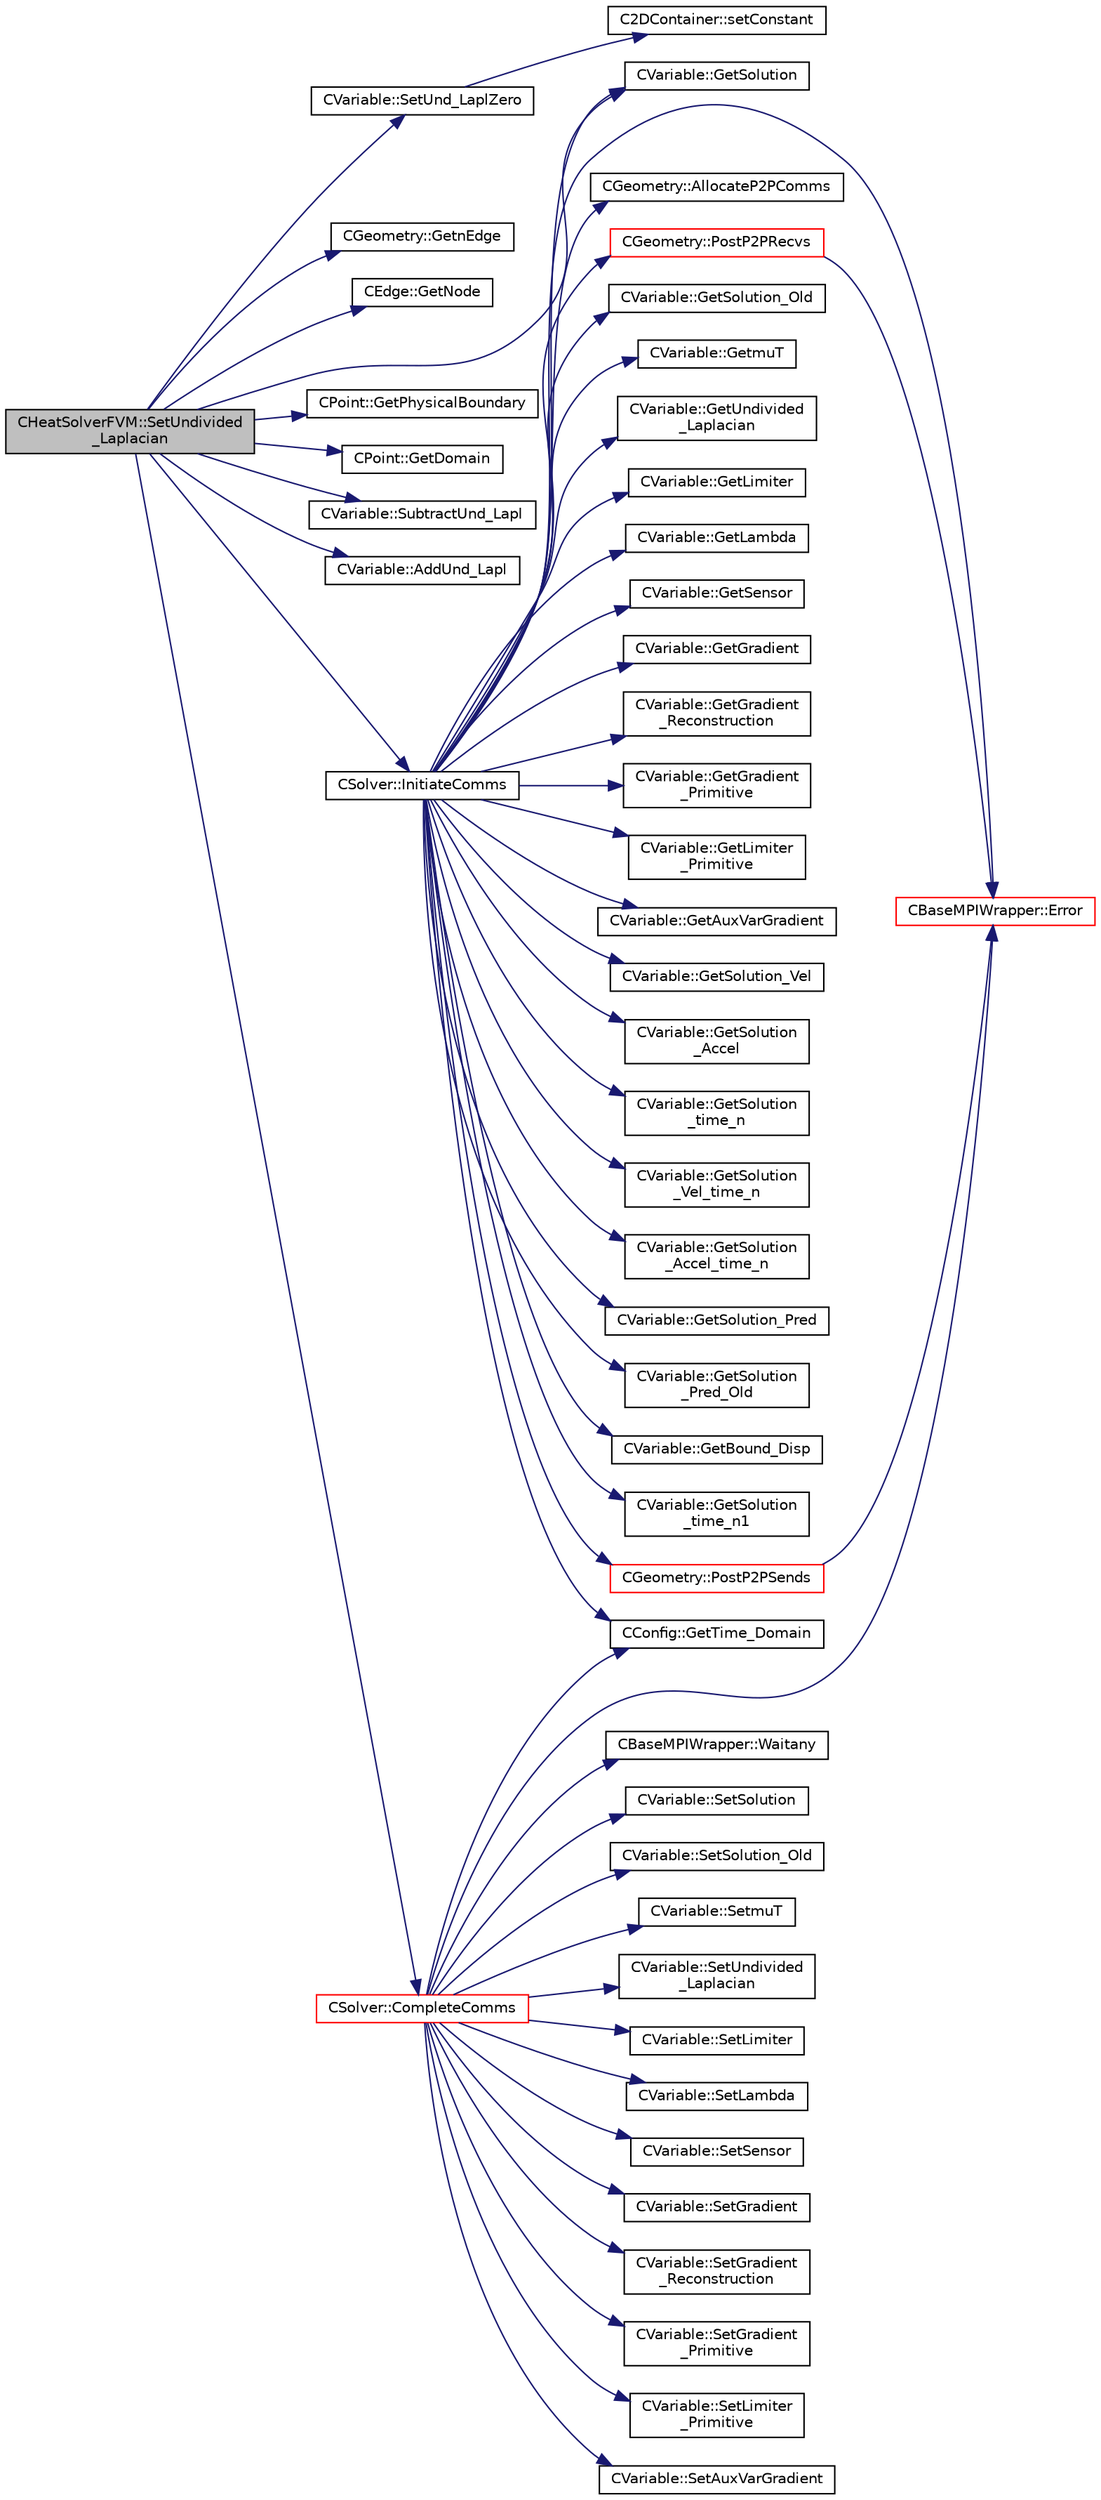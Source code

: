 digraph "CHeatSolverFVM::SetUndivided_Laplacian"
{
  edge [fontname="Helvetica",fontsize="10",labelfontname="Helvetica",labelfontsize="10"];
  node [fontname="Helvetica",fontsize="10",shape=record];
  rankdir="LR";
  Node768 [label="CHeatSolverFVM::SetUndivided\l_Laplacian",height=0.2,width=0.4,color="black", fillcolor="grey75", style="filled", fontcolor="black"];
  Node768 -> Node769 [color="midnightblue",fontsize="10",style="solid",fontname="Helvetica"];
  Node769 [label="CVariable::SetUnd_LaplZero",height=0.2,width=0.4,color="black", fillcolor="white", style="filled",URL="$class_c_variable.html#afd902392baa9f32817eb102ce3333b2d",tooltip="Set the undivided laplacian of the solution to zero. "];
  Node769 -> Node770 [color="midnightblue",fontsize="10",style="solid",fontname="Helvetica"];
  Node770 [label="C2DContainer::setConstant",height=0.2,width=0.4,color="black", fillcolor="white", style="filled",URL="$class_c2_d_container.html#ab9f8a545ab85abdd3291f0f65b4f411b",tooltip="Set value of all entries to \"value\". "];
  Node768 -> Node771 [color="midnightblue",fontsize="10",style="solid",fontname="Helvetica"];
  Node771 [label="CGeometry::GetnEdge",height=0.2,width=0.4,color="black", fillcolor="white", style="filled",URL="$class_c_geometry.html#a7d6e1e1d1e46da8f55ecbe1a9380530a",tooltip="Get number of edges. "];
  Node768 -> Node772 [color="midnightblue",fontsize="10",style="solid",fontname="Helvetica"];
  Node772 [label="CEdge::GetNode",height=0.2,width=0.4,color="black", fillcolor="white", style="filled",URL="$class_c_edge.html#aee33b61d646e3fe59a4e23284ab1bf33",tooltip="Get the nodes of the edge. "];
  Node768 -> Node773 [color="midnightblue",fontsize="10",style="solid",fontname="Helvetica"];
  Node773 [label="CVariable::GetSolution",height=0.2,width=0.4,color="black", fillcolor="white", style="filled",URL="$class_c_variable.html#a261483e39c23c1de7cb9aea7e917c121",tooltip="Get the solution. "];
  Node768 -> Node774 [color="midnightblue",fontsize="10",style="solid",fontname="Helvetica"];
  Node774 [label="CPoint::GetPhysicalBoundary",height=0.2,width=0.4,color="black", fillcolor="white", style="filled",URL="$class_c_point.html#a4eb5465beab412d0783a22515db2174d",tooltip="Provides information about if a point belong to the physical boundaries (without MPI). "];
  Node768 -> Node775 [color="midnightblue",fontsize="10",style="solid",fontname="Helvetica"];
  Node775 [label="CPoint::GetDomain",height=0.2,width=0.4,color="black", fillcolor="white", style="filled",URL="$class_c_point.html#a1d7e22a60d4cfef356af1cba2bab3e55",tooltip="For parallel computation, its indicates if a point must be computed or not. "];
  Node768 -> Node776 [color="midnightblue",fontsize="10",style="solid",fontname="Helvetica"];
  Node776 [label="CVariable::SubtractUnd_Lapl",height=0.2,width=0.4,color="black", fillcolor="white", style="filled",URL="$class_c_variable.html#a3e1fbb295367daa6dd39c85029aed7e5",tooltip="Subtract the value of the undivided laplacian of the solution. "];
  Node768 -> Node777 [color="midnightblue",fontsize="10",style="solid",fontname="Helvetica"];
  Node777 [label="CVariable::AddUnd_Lapl",height=0.2,width=0.4,color="black", fillcolor="white", style="filled",URL="$class_c_variable.html#acaff2b205cec5e022381dbc11411e535",tooltip="Add the value of the undivided laplacian of the solution. "];
  Node768 -> Node778 [color="midnightblue",fontsize="10",style="solid",fontname="Helvetica"];
  Node778 [label="CSolver::InitiateComms",height=0.2,width=0.4,color="black", fillcolor="white", style="filled",URL="$class_c_solver.html#a68ef94bc50683bd1f1d750b4a8cb7351",tooltip="Routine to load a solver quantity into the data structures for MPI point-to-point communication and t..."];
  Node778 -> Node779 [color="midnightblue",fontsize="10",style="solid",fontname="Helvetica"];
  Node779 [label="CConfig::GetTime_Domain",height=0.2,width=0.4,color="black", fillcolor="white", style="filled",URL="$class_c_config.html#a6a11350b3c8d7577318be43cda6f7292",tooltip="Check if the multizone problem is solved for time domain. "];
  Node778 -> Node780 [color="midnightblue",fontsize="10",style="solid",fontname="Helvetica"];
  Node780 [label="CBaseMPIWrapper::Error",height=0.2,width=0.4,color="red", fillcolor="white", style="filled",URL="$class_c_base_m_p_i_wrapper.html#a04457c47629bda56704e6a8804833eeb"];
  Node778 -> Node782 [color="midnightblue",fontsize="10",style="solid",fontname="Helvetica"];
  Node782 [label="CGeometry::AllocateP2PComms",height=0.2,width=0.4,color="black", fillcolor="white", style="filled",URL="$class_c_geometry.html#ab8d78a9f4017431b7542e154f58a7e63",tooltip="Routine to allocate buffers for point-to-point MPI communications. Also called to dynamically realloc..."];
  Node778 -> Node783 [color="midnightblue",fontsize="10",style="solid",fontname="Helvetica"];
  Node783 [label="CGeometry::PostP2PRecvs",height=0.2,width=0.4,color="red", fillcolor="white", style="filled",URL="$class_c_geometry.html#a35dd847b43dad069e3d73e376a0f32fb",tooltip="Routine to launch non-blocking recvs only for all point-to-point communication with neighboring parti..."];
  Node783 -> Node780 [color="midnightblue",fontsize="10",style="solid",fontname="Helvetica"];
  Node778 -> Node773 [color="midnightblue",fontsize="10",style="solid",fontname="Helvetica"];
  Node778 -> Node785 [color="midnightblue",fontsize="10",style="solid",fontname="Helvetica"];
  Node785 [label="CVariable::GetSolution_Old",height=0.2,width=0.4,color="black", fillcolor="white", style="filled",URL="$class_c_variable.html#a70a9df6b6cc631f9c3b9a3ef7b3ecfe4",tooltip="Get the old solution of the problem (Runge-Kutta method) "];
  Node778 -> Node786 [color="midnightblue",fontsize="10",style="solid",fontname="Helvetica"];
  Node786 [label="CVariable::GetmuT",height=0.2,width=0.4,color="black", fillcolor="white", style="filled",URL="$class_c_variable.html#ad35ee29420764dda0bbb574f7a7253e7",tooltip="Get the value of the eddy viscosity. "];
  Node778 -> Node787 [color="midnightblue",fontsize="10",style="solid",fontname="Helvetica"];
  Node787 [label="CVariable::GetUndivided\l_Laplacian",height=0.2,width=0.4,color="black", fillcolor="white", style="filled",URL="$class_c_variable.html#a1dd90f7826e65b6b9fe15becaf82b1af",tooltip="Get the undivided laplacian of the solution. "];
  Node778 -> Node788 [color="midnightblue",fontsize="10",style="solid",fontname="Helvetica"];
  Node788 [label="CVariable::GetLimiter",height=0.2,width=0.4,color="black", fillcolor="white", style="filled",URL="$class_c_variable.html#a9575966f5c250fca5f6c6ff4f2dd7558",tooltip="Get the value of the slope limiter. "];
  Node778 -> Node789 [color="midnightblue",fontsize="10",style="solid",fontname="Helvetica"];
  Node789 [label="CVariable::GetLambda",height=0.2,width=0.4,color="black", fillcolor="white", style="filled",URL="$class_c_variable.html#af0b6afbd2666eab791d902f50fc3e869",tooltip="Get the value of the spectral radius. "];
  Node778 -> Node790 [color="midnightblue",fontsize="10",style="solid",fontname="Helvetica"];
  Node790 [label="CVariable::GetSensor",height=0.2,width=0.4,color="black", fillcolor="white", style="filled",URL="$class_c_variable.html#afec545423f883bcd961ac9f1e5d18dd2",tooltip="Get the pressure sensor. "];
  Node778 -> Node791 [color="midnightblue",fontsize="10",style="solid",fontname="Helvetica"];
  Node791 [label="CVariable::GetGradient",height=0.2,width=0.4,color="black", fillcolor="white", style="filled",URL="$class_c_variable.html#a7b58da4a928d622e7c2d4b4db047769d",tooltip="Get the value of the solution gradient. "];
  Node778 -> Node792 [color="midnightblue",fontsize="10",style="solid",fontname="Helvetica"];
  Node792 [label="CVariable::GetGradient\l_Reconstruction",height=0.2,width=0.4,color="black", fillcolor="white", style="filled",URL="$class_c_variable.html#a977f02338e95faf16da03dceb858d21b",tooltip="Get the value of the primitive gradient for MUSCL reconstruction. "];
  Node778 -> Node793 [color="midnightblue",fontsize="10",style="solid",fontname="Helvetica"];
  Node793 [label="CVariable::GetGradient\l_Primitive",height=0.2,width=0.4,color="black", fillcolor="white", style="filled",URL="$class_c_variable.html#a8b7f4e020a837b1fe639e8d875f964d5",tooltip="A virtual member. "];
  Node778 -> Node794 [color="midnightblue",fontsize="10",style="solid",fontname="Helvetica"];
  Node794 [label="CVariable::GetLimiter\l_Primitive",height=0.2,width=0.4,color="black", fillcolor="white", style="filled",URL="$class_c_variable.html#a16ceb9b6d42113b37bb6f19652b22ed4",tooltip="A virtual member. "];
  Node778 -> Node795 [color="midnightblue",fontsize="10",style="solid",fontname="Helvetica"];
  Node795 [label="CVariable::GetAuxVarGradient",height=0.2,width=0.4,color="black", fillcolor="white", style="filled",URL="$class_c_variable.html#a834d120ef94368df0db7b3b96a7a324c",tooltip="Get the gradient of the auxiliary variable. "];
  Node778 -> Node796 [color="midnightblue",fontsize="10",style="solid",fontname="Helvetica"];
  Node796 [label="CVariable::GetSolution_Vel",height=0.2,width=0.4,color="black", fillcolor="white", style="filled",URL="$class_c_variable.html#ae403ee21871629716cbabead1c587dac",tooltip="Get the velocity (Structural Analysis). "];
  Node778 -> Node797 [color="midnightblue",fontsize="10",style="solid",fontname="Helvetica"];
  Node797 [label="CVariable::GetSolution\l_Accel",height=0.2,width=0.4,color="black", fillcolor="white", style="filled",URL="$class_c_variable.html#aef2fdf091198070a00d12cdb4dea3ff6",tooltip="Get the acceleration (Structural Analysis). "];
  Node778 -> Node798 [color="midnightblue",fontsize="10",style="solid",fontname="Helvetica"];
  Node798 [label="CVariable::GetSolution\l_time_n",height=0.2,width=0.4,color="black", fillcolor="white", style="filled",URL="$class_c_variable.html#a9162db789c2ca2b71159697cc500fcce",tooltip="Get the solution at time n. "];
  Node778 -> Node799 [color="midnightblue",fontsize="10",style="solid",fontname="Helvetica"];
  Node799 [label="CVariable::GetSolution\l_Vel_time_n",height=0.2,width=0.4,color="black", fillcolor="white", style="filled",URL="$class_c_variable.html#ab36e9bb95a17f0561a94edb80f1ca4c0",tooltip="Get the velocity of the nodes (Structural Analysis) at time n. "];
  Node778 -> Node800 [color="midnightblue",fontsize="10",style="solid",fontname="Helvetica"];
  Node800 [label="CVariable::GetSolution\l_Accel_time_n",height=0.2,width=0.4,color="black", fillcolor="white", style="filled",URL="$class_c_variable.html#acb493936a05287142a6257122f5cefb5",tooltip="Get the acceleration of the nodes (Structural Analysis) at time n. "];
  Node778 -> Node801 [color="midnightblue",fontsize="10",style="solid",fontname="Helvetica"];
  Node801 [label="CVariable::GetSolution_Pred",height=0.2,width=0.4,color="black", fillcolor="white", style="filled",URL="$class_c_variable.html#adba4a8e082e70a9a6fe5d1d9c6e5c820",tooltip="A virtual member. Get the value of the solution predictor. "];
  Node778 -> Node802 [color="midnightblue",fontsize="10",style="solid",fontname="Helvetica"];
  Node802 [label="CVariable::GetSolution\l_Pred_Old",height=0.2,width=0.4,color="black", fillcolor="white", style="filled",URL="$class_c_variable.html#a626f4cad3d20be125e844b9076e44e07",tooltip="A virtual member. Get the value of the solution predictor. "];
  Node778 -> Node803 [color="midnightblue",fontsize="10",style="solid",fontname="Helvetica"];
  Node803 [label="CVariable::GetBound_Disp",height=0.2,width=0.4,color="black", fillcolor="white", style="filled",URL="$class_c_variable.html#a7e382eae45700e5c1e8973292c08f128",tooltip="A virtual member. Get the value of the displacement imposed at the boundary. "];
  Node778 -> Node804 [color="midnightblue",fontsize="10",style="solid",fontname="Helvetica"];
  Node804 [label="CVariable::GetSolution\l_time_n1",height=0.2,width=0.4,color="black", fillcolor="white", style="filled",URL="$class_c_variable.html#a584e438afb716aa0ffce4ccc9b469ef6",tooltip="Get the solution at time n-1. "];
  Node778 -> Node805 [color="midnightblue",fontsize="10",style="solid",fontname="Helvetica"];
  Node805 [label="CGeometry::PostP2PSends",height=0.2,width=0.4,color="red", fillcolor="white", style="filled",URL="$class_c_geometry.html#a3db8e369fc532db7a85a27fbb01056fe",tooltip="Routine to launch a single non-blocking send once the buffer is loaded for a point-to-point commucati..."];
  Node805 -> Node780 [color="midnightblue",fontsize="10",style="solid",fontname="Helvetica"];
  Node768 -> Node807 [color="midnightblue",fontsize="10",style="solid",fontname="Helvetica"];
  Node807 [label="CSolver::CompleteComms",height=0.2,width=0.4,color="red", fillcolor="white", style="filled",URL="$class_c_solver.html#a8d3046ad54e177f0705a2bff99c1cf16",tooltip="Routine to complete the set of non-blocking communications launched by InitiateComms() and unpacking ..."];
  Node807 -> Node808 [color="midnightblue",fontsize="10",style="solid",fontname="Helvetica"];
  Node808 [label="CBaseMPIWrapper::Waitany",height=0.2,width=0.4,color="black", fillcolor="white", style="filled",URL="$class_c_base_m_p_i_wrapper.html#ade364e6661c9eec2070a2448dbb5750b"];
  Node807 -> Node809 [color="midnightblue",fontsize="10",style="solid",fontname="Helvetica"];
  Node809 [label="CVariable::SetSolution",height=0.2,width=0.4,color="black", fillcolor="white", style="filled",URL="$class_c_variable.html#a22fbbd7bc6491672843000644a05c6a5",tooltip="Set the value of the solution, all variables. "];
  Node807 -> Node810 [color="midnightblue",fontsize="10",style="solid",fontname="Helvetica"];
  Node810 [label="CVariable::SetSolution_Old",height=0.2,width=0.4,color="black", fillcolor="white", style="filled",URL="$class_c_variable.html#a6ee4d8d450971204cc054a33d6473732",tooltip="Set the value of the old solution. "];
  Node807 -> Node811 [color="midnightblue",fontsize="10",style="solid",fontname="Helvetica"];
  Node811 [label="CVariable::SetmuT",height=0.2,width=0.4,color="black", fillcolor="white", style="filled",URL="$class_c_variable.html#a91256a1e927c5a529d853d0f127243de",tooltip="Set the value of the eddy viscosity. "];
  Node807 -> Node812 [color="midnightblue",fontsize="10",style="solid",fontname="Helvetica"];
  Node812 [label="CVariable::SetUndivided\l_Laplacian",height=0.2,width=0.4,color="black", fillcolor="white", style="filled",URL="$class_c_variable.html#ad3ffccf8e47dccac8bb71b4d8fdbc1be",tooltip="Set the value of the undivided laplacian of the solution. "];
  Node807 -> Node813 [color="midnightblue",fontsize="10",style="solid",fontname="Helvetica"];
  Node813 [label="CVariable::SetLimiter",height=0.2,width=0.4,color="black", fillcolor="white", style="filled",URL="$class_c_variable.html#a7facd577dde974e01c3de9b6f273232e",tooltip="Set the value of the limiter. "];
  Node807 -> Node814 [color="midnightblue",fontsize="10",style="solid",fontname="Helvetica"];
  Node814 [label="CVariable::SetLambda",height=0.2,width=0.4,color="black", fillcolor="white", style="filled",URL="$class_c_variable.html#afc0086076d62561f31a39f774c297428",tooltip="Set the value of the spectral radius. "];
  Node807 -> Node815 [color="midnightblue",fontsize="10",style="solid",fontname="Helvetica"];
  Node815 [label="CVariable::SetSensor",height=0.2,width=0.4,color="black", fillcolor="white", style="filled",URL="$class_c_variable.html#a79ebe4ea3cc8eccd8b004256c5492a9e",tooltip="Set pressure sensor. "];
  Node807 -> Node816 [color="midnightblue",fontsize="10",style="solid",fontname="Helvetica"];
  Node816 [label="CVariable::SetGradient",height=0.2,width=0.4,color="black", fillcolor="white", style="filled",URL="$class_c_variable.html#ac8c7b0cf3048fa7610597fe9660bc325",tooltip="Set the gradient of the solution. "];
  Node807 -> Node817 [color="midnightblue",fontsize="10",style="solid",fontname="Helvetica"];
  Node817 [label="CVariable::SetGradient\l_Reconstruction",height=0.2,width=0.4,color="black", fillcolor="white", style="filled",URL="$class_c_variable.html#a028a17ae05aea6ae047a4a24cf595e5c",tooltip="Set the value of the primitive gradient for MUSCL reconstruction. "];
  Node807 -> Node818 [color="midnightblue",fontsize="10",style="solid",fontname="Helvetica"];
  Node818 [label="CVariable::SetGradient\l_Primitive",height=0.2,width=0.4,color="black", fillcolor="white", style="filled",URL="$class_c_variable.html#af9d9b7322a36b5c571fa7dbf7af962d4",tooltip="A virtual member. "];
  Node807 -> Node819 [color="midnightblue",fontsize="10",style="solid",fontname="Helvetica"];
  Node819 [label="CVariable::SetLimiter\l_Primitive",height=0.2,width=0.4,color="black", fillcolor="white", style="filled",URL="$class_c_variable.html#ad15ea628a697bf3c3b8b85ca2b5d8367",tooltip="A virtual member. "];
  Node807 -> Node820 [color="midnightblue",fontsize="10",style="solid",fontname="Helvetica"];
  Node820 [label="CVariable::SetAuxVarGradient",height=0.2,width=0.4,color="black", fillcolor="white", style="filled",URL="$class_c_variable.html#a03a0b006cd76898e2cdcae71a21b6f41",tooltip="Set the value of the auxiliary variable gradient. "];
  Node807 -> Node779 [color="midnightblue",fontsize="10",style="solid",fontname="Helvetica"];
  Node807 -> Node780 [color="midnightblue",fontsize="10",style="solid",fontname="Helvetica"];
}

